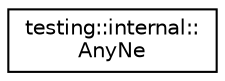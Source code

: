 digraph "Graphical Class Hierarchy"
{
  edge [fontname="Helvetica",fontsize="10",labelfontname="Helvetica",labelfontsize="10"];
  node [fontname="Helvetica",fontsize="10",shape=record];
  rankdir="LR";
  Node1 [label="testing::internal::\lAnyNe",height=0.2,width=0.4,color="black", fillcolor="white", style="filled",URL="$structtesting_1_1internal_1_1_any_ne.html"];
}
